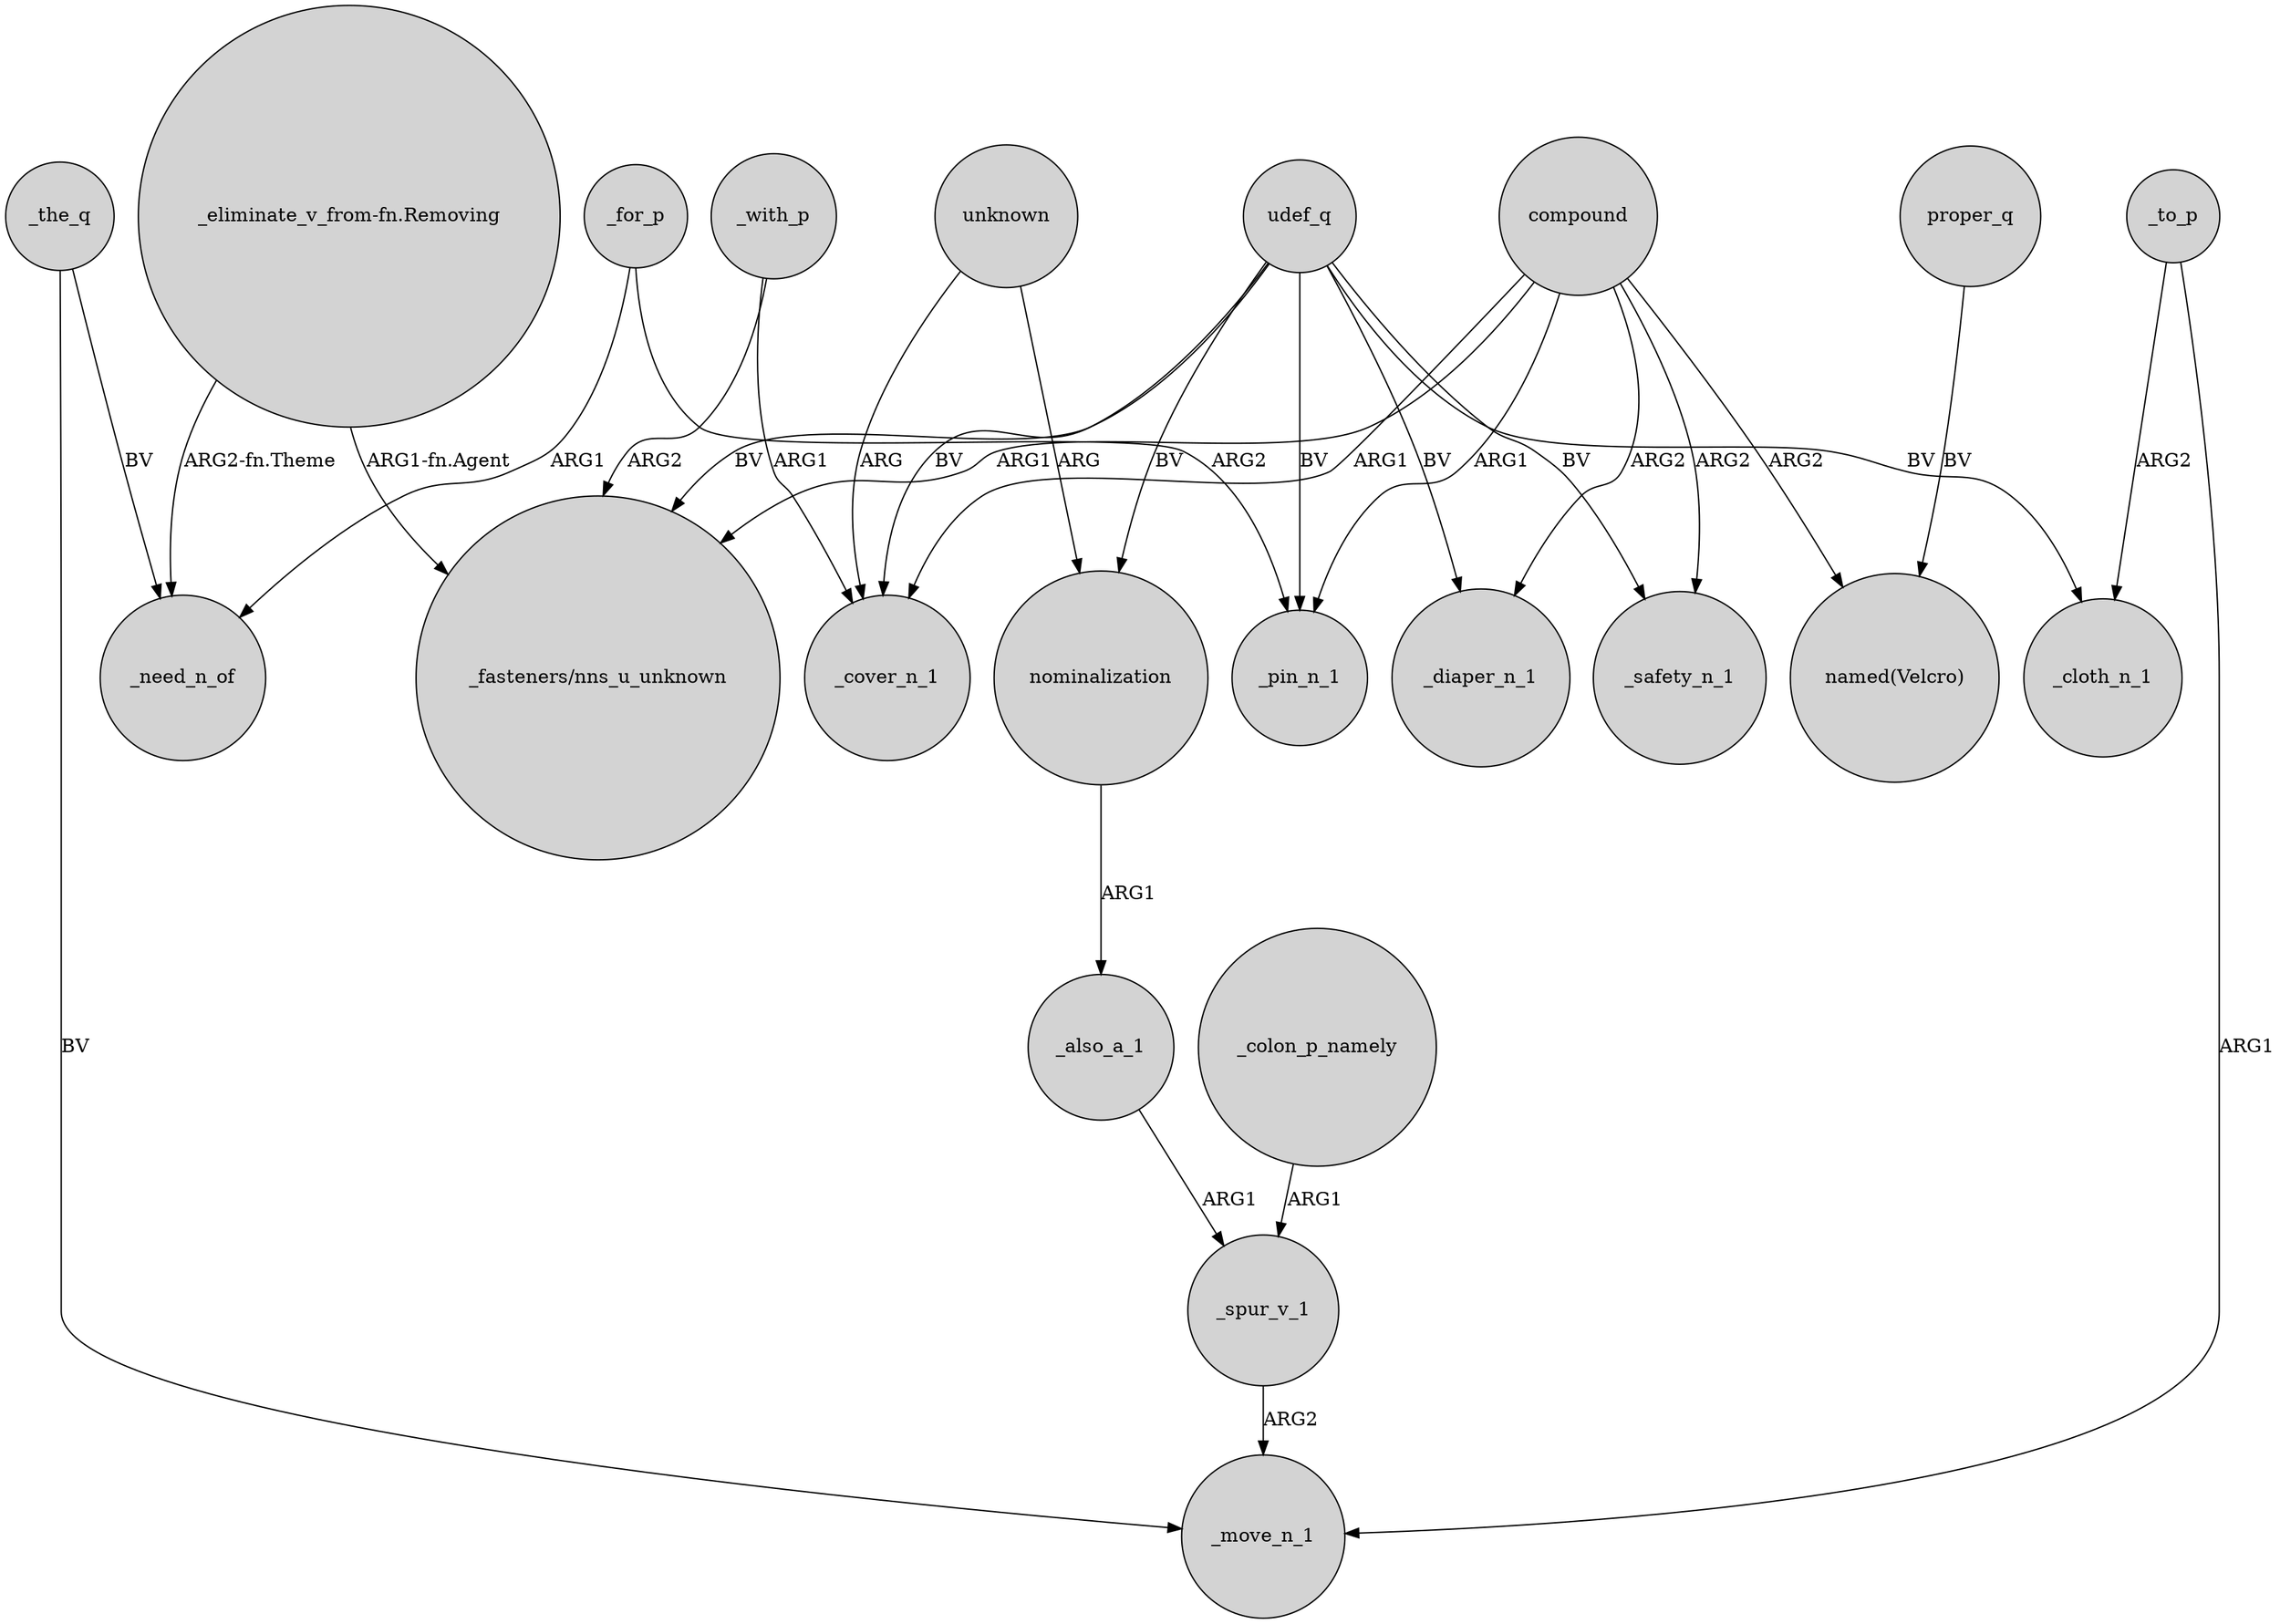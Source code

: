 digraph {
	node [shape=circle style=filled]
	compound -> "_fasteners/nns_u_unknown" [label=ARG1]
	nominalization -> _also_a_1 [label=ARG1]
	unknown -> nominalization [label=ARG]
	_with_p -> _cover_n_1 [label=ARG1]
	udef_q -> _diaper_n_1 [label=BV]
	_for_p -> _need_n_of [label=ARG1]
	udef_q -> _cloth_n_1 [label=BV]
	compound -> _diaper_n_1 [label=ARG2]
	_the_q -> _move_n_1 [label=BV]
	_spur_v_1 -> _move_n_1 [label=ARG2]
	compound -> _cover_n_1 [label=ARG1]
	_for_p -> _pin_n_1 [label=ARG2]
	_to_p -> _move_n_1 [label=ARG1]
	compound -> _safety_n_1 [label=ARG2]
	_to_p -> _cloth_n_1 [label=ARG2]
	unknown -> _cover_n_1 [label=ARG]
	_with_p -> "_fasteners/nns_u_unknown" [label=ARG2]
	"_eliminate_v_from-fn.Removing" -> _need_n_of [label="ARG2-fn.Theme"]
	_the_q -> _need_n_of [label=BV]
	proper_q -> "named(Velcro)" [label=BV]
	udef_q -> nominalization [label=BV]
	udef_q -> _safety_n_1 [label=BV]
	udef_q -> _cover_n_1 [label=BV]
	compound -> "named(Velcro)" [label=ARG2]
	udef_q -> _pin_n_1 [label=BV]
	"_eliminate_v_from-fn.Removing" -> "_fasteners/nns_u_unknown" [label="ARG1-fn.Agent"]
	udef_q -> "_fasteners/nns_u_unknown" [label=BV]
	_colon_p_namely -> _spur_v_1 [label=ARG1]
	_also_a_1 -> _spur_v_1 [label=ARG1]
	compound -> _pin_n_1 [label=ARG1]
}
